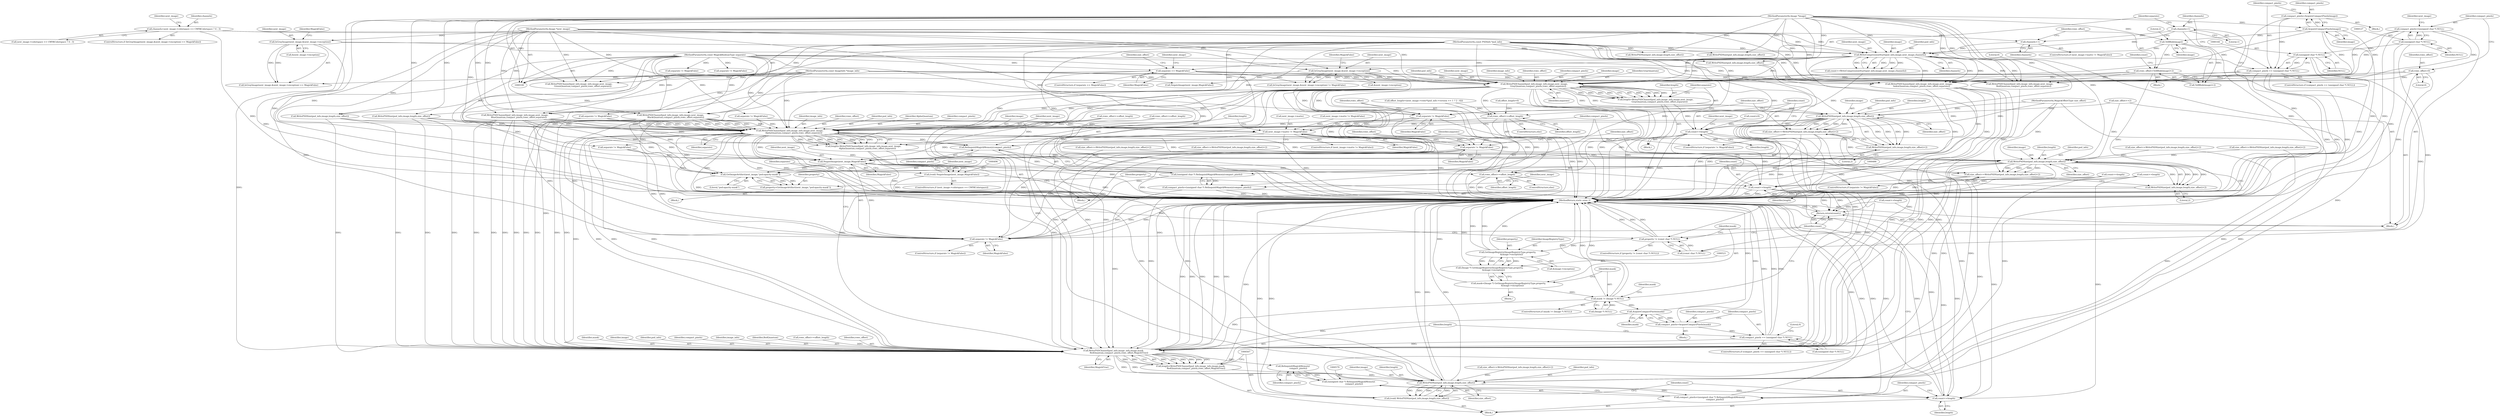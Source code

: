digraph "0_ImageMagick_37a1710e2dab6ed91128ea648d654a22fbe2a6af@pointer" {
"1000272" [label="(Call,WritePSDChannel(psd_info,image_info,image,next_image,\n            GrayQuantum,compact_pixels,rows_offset,separate))"];
"1000198" [label="(Call,WriteCompressionStart(psd_info,image,next_image,channels))"];
"1000101" [label="(MethodParameterIn,const PSDInfo *psd_info)"];
"1000193" [label="(Call,TellBlob(image))"];
"1000138" [label="(Call,AcquireCompactPixels(image))"];
"1000103" [label="(MethodParameterIn,Image *image)"];
"1000165" [label="(Call,IsGrayImage(next_image,&next_image->exception))"];
"1000104" [label="(MethodParameterIn,Image *next_image)"];
"1000188" [label="(Call,channels++)"];
"1000148" [label="(Call,channels=1)"];
"1000172" [label="(Call,channels=next_image->colorspace == CMYKColorspace ? 4 : 3)"];
"1000102" [label="(MethodParameterIn,const ImageInfo *image_info)"];
"1000262" [label="(Call,IsGrayImage(next_image,&next_image->exception))"];
"1000141" [label="(Call,compact_pixels == (unsigned char *) NULL)"];
"1000136" [label="(Call,compact_pixels=AcquireCompactPixels(image))"];
"1000143" [label="(Call,(unsigned char *) NULL)"];
"1000126" [label="(Call,(unsigned char *) NULL)"];
"1000124" [label="(Call,compact_pixels=(unsigned char *) NULL)"];
"1000190" [label="(Call,rows_offset=TellBlob(image)+2)"];
"1000121" [label="(Call,rows_offset=0)"];
"1000152" [label="(Call,separate == MagickFalse)"];
"1000106" [label="(MethodParameterIn,const MagickBooleanType separate)"];
"1000270" [label="(Call,length=WritePSDChannel(psd_info,image_info,image,next_image,\n            GrayQuantum,compact_pixels,rows_offset,separate))"];
"1000288" [label="(Call,WritePSDSize(psd_info,image,length,size_offset))"];
"1000285" [label="(Call,size_offset+=WritePSDSize(psd_info,image,length,size_offset)+2)"];
"1000470" [label="(Call,WritePSDSize(psd_info,image,length,size_offset))"];
"1000467" [label="(Call,size_offset+=WritePSDSize(psd_info,image,length,size_offset)+2)"];
"1000568" [label="(Call,WritePSDSize(psd_info,image,length,size_offset))"];
"1000566" [label="(Call,(void) WritePSDSize(psd_info,image,length,size_offset))"];
"1000573" [label="(Call,count+=length)"];
"1000582" [label="(Return,return(count);)"];
"1000469" [label="(Call,WritePSDSize(psd_info,image,length,size_offset)+2)"];
"1000480" [label="(Call,count+=length)"];
"1000557" [label="(Call,WritePSDChannel(psd_info,image_info,image,mask,\n                RedQuantum,compact_pixels,rows_offset,MagickTrue))"];
"1000555" [label="(Call,length=WritePSDChannel(psd_info,image_info,image,mask,\n                RedQuantum,compact_pixels,rows_offset,MagickTrue))"];
"1000580" [label="(Call,RelinquishMagickMemory(\n                compact_pixels))"];
"1000578" [label="(Call,(unsigned char *) RelinquishMagickMemory(\n                compact_pixels))"];
"1000576" [label="(Call,compact_pixels=(unsigned char *) RelinquishMagickMemory(\n                compact_pixels))"];
"1000287" [label="(Call,WritePSDSize(psd_info,image,length,size_offset)+2)"];
"1000298" [label="(Call,count+=length)"];
"1000454" [label="(Call,WritePSDChannel(psd_info,image_info,image,next_image,\n            AlphaQuantum,compact_pixels,rows_offset,separate))"];
"1000452" [label="(Call,length=WritePSDChannel(psd_info,image_info,image,next_image,\n            AlphaQuantum,compact_pixels,rows_offset,separate))"];
"1000464" [label="(Call,separate != MagickFalse)"];
"1000497" [label="(Call,NegateImage(next_image,MagickFalse))"];
"1000495" [label="(Call,(void) NegateImage(next_image,MagickFalse))"];
"1000501" [label="(Call,separate != MagickFalse)"];
"1000508" [label="(Call,GetImageArtifact(next_image,\"psd:opacity-mask\"))"];
"1000506" [label="(Call,property=GetImageArtifact(next_image,\"psd:opacity-mask\"))"];
"1000512" [label="(Call,property != (const char *) NULL)"];
"1000522" [label="(Call,GetImageRegistry(ImageRegistryType,property,\n            &image->exception))"];
"1000520" [label="(Call,(Image *) GetImageRegistry(ImageRegistryType,property,\n            &image->exception))"];
"1000518" [label="(Call,mask=(Image *) GetImageRegistry(ImageRegistryType,property,\n            &image->exception))"];
"1000530" [label="(Call,mask != (Image *) NULL)"];
"1000545" [label="(Call,AcquireCompactPixels(mask))"];
"1000543" [label="(Call,compact_pixels=AcquireCompactPixels(mask))"];
"1000548" [label="(Call,compact_pixels == (unsigned char *) NULL)"];
"1000477" [label="(Call,rows_offset+=offset_length)"];
"1000487" [label="(Call,RelinquishMagickMemory(compact_pixels))"];
"1000485" [label="(Call,(unsigned char *) RelinquishMagickMemory(compact_pixels))"];
"1000483" [label="(Call,compact_pixels=(unsigned char *) RelinquishMagickMemory(compact_pixels))"];
"1000282" [label="(Call,separate != MagickFalse)"];
"1000446" [label="(Call,next_image->matte != MagickFalse)"];
"1000295" [label="(Call,rows_offset+=offset_length)"];
"1000498" [label="(Identifier,next_image)"];
"1000269" [label="(Block,)"];
"1000229" [label="(Call,WritePSDChannel(psd_info,image_info,image,next_image,\n        IndexQuantum,compact_pixels,rows_offset,separate))"];
"1000568" [label="(Call,WritePSDSize(psd_info,image,length,size_offset))"];
"1000482" [label="(Identifier,length)"];
"1000200" [label="(Identifier,image)"];
"1000332" [label="(Call,WritePSDSize(psd_info,image,length,size_offset))"];
"1000452" [label="(Call,length=WritePSDChannel(psd_info,image_info,image,next_image,\n            AlphaQuantum,compact_pixels,rows_offset,separate))"];
"1000500" [label="(ControlStructure,if (separate != MagickFalse))"];
"1000152" [label="(Call,separate == MagickFalse)"];
"1000101" [label="(MethodParameterIn,const PSDInfo *psd_info)"];
"1000347" [label="(Call,WritePSDChannel(psd_info,image_info,image,next_image,\n            GreenQuantum,compact_pixels,rows_offset,separate))"];
"1000554" [label="(Literal,0)"];
"1000118" [label="(Call,offset_length=0)"];
"1000432" [label="(Call,WritePSDSize(psd_info,image,length,size_offset))"];
"1000284" [label="(Identifier,MagickFalse)"];
"1000481" [label="(Identifier,count)"];
"1000147" [label="(Literal,0)"];
"1000573" [label="(Call,count+=length)"];
"1000495" [label="(Call,(void) NegateImage(next_image,MagickFalse))"];
"1000262" [label="(Call,IsGrayImage(next_image,&next_image->exception))"];
"1000442" [label="(Call,count+=length)"];
"1000484" [label="(Identifier,compact_pixels)"];
"1000489" [label="(ControlStructure,if (next_image->colorspace == CMYKColorspace))"];
"1000547" [label="(ControlStructure,if (compact_pixels == (unsigned char *) NULL))"];
"1000544" [label="(Identifier,compact_pixels)"];
"1000404" [label="(Call,count+=length)"];
"1000283" [label="(Identifier,separate)"];
"1000524" [label="(Identifier,property)"];
"1000543" [label="(Call,compact_pixels=AcquireCompactPixels(mask))"];
"1000545" [label="(Call,AcquireCompactPixels(mask))"];
"1000487" [label="(Call,RelinquishMagickMemory(compact_pixels))"];
"1000507" [label="(Identifier,property)"];
"1000171" [label="(Identifier,MagickFalse)"];
"1000463" [label="(ControlStructure,if (separate != MagickFalse))"];
"1000499" [label="(Identifier,MagickFalse)"];
"1000278" [label="(Identifier,compact_pixels)"];
"1000522" [label="(Call,GetImageRegistry(ImageRegistryType,property,\n            &image->exception))"];
"1000199" [label="(Identifier,psd_info)"];
"1000580" [label="(Call,RelinquishMagickMemory(\n                compact_pixels))"];
"1000518" [label="(Call,mask=(Image *) GetImageRegistry(ImageRegistryType,property,\n            &image->exception))"];
"1000137" [label="(Identifier,compact_pixels)"];
"1000289" [label="(Identifier,psd_info)"];
"1000149" [label="(Identifier,channels)"];
"1000188" [label="(Call,channels++)"];
"1000455" [label="(Identifier,psd_info)"];
"1000123" [label="(Literal,0)"];
"1000472" [label="(Identifier,image)"];
"1000132" [label="(Identifier,next_image)"];
"1000478" [label="(Identifier,rows_offset)"];
"1000124" [label="(Call,compact_pixels=(unsigned char *) NULL)"];
"1000583" [label="(Identifier,count)"];
"1000561" [label="(Identifier,mask)"];
"1000530" [label="(Call,mask != (Image *) NULL)"];
"1000271" [label="(Identifier,length)"];
"1000550" [label="(Call,(unsigned char *) NULL)"];
"1000316" [label="(Call,WritePSDChannel(psd_info,image_info,image,next_image,\n            RedQuantum,compact_pixels,rows_offset,separate))"];
"1000311" [label="(Call,NegateImage(next_image,MagickFalse))"];
"1000292" [label="(Identifier,size_offset)"];
"1000275" [label="(Identifier,image)"];
"1000445" [label="(ControlStructure,if (next_image->matte != MagickFalse))"];
"1000394" [label="(Call,WritePSDSize(psd_info,image,length,size_offset))"];
"1000242" [label="(Call,size_offset+=WritePSDSize(psd_info,image,length,size_offset)+2)"];
"1000465" [label="(Identifier,separate)"];
"1000450" [label="(Identifier,MagickFalse)"];
"1000280" [label="(Identifier,separate)"];
"1000195" [label="(Literal,2)"];
"1000245" [label="(Call,WritePSDSize(psd_info,image,length,size_offset))"];
"1000329" [label="(Call,size_offset+=WritePSDSize(psd_info,image,length,size_offset)+2)"];
"1000474" [label="(Identifier,size_offset)"];
"1000529" [label="(ControlStructure,if (mask != (Image *) NULL))"];
"1000446" [label="(Call,next_image->matte != MagickFalse)"];
"1000501" [label="(Call,separate != MagickFalse)"];
"1000125" [label="(Identifier,compact_pixels)"];
"1000508" [label="(Call,GetImageArtifact(next_image,\"psd:opacity-mask\"))"];
"1000560" [label="(Identifier,image)"];
"1000173" [label="(Identifier,channels)"];
"1000128" [label="(Identifier,NULL)"];
"1000107" [label="(Block,)"];
"1000451" [label="(Block,)"];
"1000513" [label="(Identifier,property)"];
"1000519" [label="(Identifier,mask)"];
"1000479" [label="(Identifier,offset_length)"];
"1000509" [label="(Identifier,next_image)"];
"1000466" [label="(Identifier,MagickFalse)"];
"1000470" [label="(Call,WritePSDSize(psd_info,image,length,size_offset))"];
"1000203" [label="(Call,offset_length=(next_image->rows*(psd_info->version == 1 ? 2 : 4)))"];
"1000287" [label="(Call,WritePSDSize(psd_info,image,length,size_offset)+2)"];
"1000476" [label="(ControlStructure,else)"];
"1000555" [label="(Call,length=WritePSDChannel(psd_info,image_info,image,mask,\n                RedQuantum,compact_pixels,rows_offset,MagickTrue))"];
"1000429" [label="(Call,size_offset+=WritePSDSize(psd_info,image,length,size_offset)+2)"];
"1000264" [label="(Call,&next_image->exception)"];
"1000190" [label="(Call,rows_offset=TellBlob(image)+2)"];
"1000462" [label="(Identifier,separate)"];
"1000459" [label="(Identifier,AlphaQuantum)"];
"1000261" [label="(Call,IsGrayImage(next_image,&next_image->exception) != MagickFalse)"];
"1000138" [label="(Call,AcquireCompactPixels(image))"];
"1000469" [label="(Call,WritePSDSize(psd_info,image,length,size_offset)+2)"];
"1000473" [label="(Identifier,length)"];
"1000202" [label="(Identifier,channels)"];
"1000143" [label="(Call,(unsigned char *) NULL)"];
"1000102" [label="(MethodParameterIn,const ImageInfo *image_info)"];
"1000285" [label="(Call,size_offset+=WritePSDSize(psd_info,image,length,size_offset)+2)"];
"1000475" [label="(Literal,2)"];
"1000576" [label="(Call,compact_pixels=(unsigned char *) RelinquishMagickMemory(\n                compact_pixels))"];
"1000291" [label="(Identifier,length)"];
"1000277" [label="(Identifier,GrayQuantum)"];
"1000141" [label="(Call,compact_pixels == (unsigned char *) NULL)"];
"1000535" [label="(Block,)"];
"1000504" [label="(Block,)"];
"1000582" [label="(Return,return(count);)"];
"1000460" [label="(Identifier,compact_pixels)"];
"1000172" [label="(Call,channels=next_image->colorspace == CMYKColorspace ? 4 : 3)"];
"1000268" [label="(Identifier,MagickFalse)"];
"1000532" [label="(Call,(Image *) NULL)"];
"1000191" [label="(Identifier,rows_offset)"];
"1000106" [label="(MethodParameterIn,const MagickBooleanType separate)"];
"1000140" [label="(ControlStructure,if (compact_pixels == (unsigned char *) NULL))"];
"1000273" [label="(Identifier,psd_info)"];
"1000558" [label="(Identifier,psd_info)"];
"1000288" [label="(Call,WritePSDSize(psd_info,image,length,size_offset))"];
"1000139" [label="(Identifier,image)"];
"1000122" [label="(Identifier,rows_offset)"];
"1000183" [label="(Call,next_image->matte != MagickFalse)"];
"1000174" [label="(Call,next_image->colorspace == CMYKColorspace ? 4 : 3)"];
"1000575" [label="(Identifier,length)"];
"1000126" [label="(Call,(unsigned char *) NULL)"];
"1000563" [label="(Identifier,compact_pixels)"];
"1000148" [label="(Call,channels=1)"];
"1000270" [label="(Call,length=WritePSDChannel(psd_info,image_info,image,next_image,\n            GrayQuantum,compact_pixels,rows_offset,separate))"];
"1000192" [label="(Call,TellBlob(image)+2)"];
"1000363" [label="(Call,WritePSDSize(psd_info,image,length,size_offset))"];
"1000457" [label="(Identifier,image)"];
"1000480" [label="(Call,count+=length)"];
"1000565" [label="(Identifier,MagickTrue)"];
"1000458" [label="(Identifier,next_image)"];
"1000456" [label="(Identifier,image_info)"];
"1000542" [label="(Block,)"];
"1000520" [label="(Call,(Image *) GetImageRegistry(ImageRegistryType,property,\n            &image->exception))"];
"1000569" [label="(Identifier,psd_info)"];
"1000546" [label="(Identifier,mask)"];
"1000198" [label="(Call,WriteCompressionStart(psd_info,image,next_image,channels))"];
"1000426" [label="(Call,separate != MagickFalse)"];
"1000154" [label="(Identifier,MagickFalse)"];
"1000103" [label="(MethodParameterIn,Image *image)"];
"1000193" [label="(Call,TellBlob(image))"];
"1000512" [label="(Call,property != (const char *) NULL)"];
"1000581" [label="(Identifier,compact_pixels)"];
"1000566" [label="(Call,(void) WritePSDSize(psd_info,image,length,size_offset))"];
"1000326" [label="(Call,separate != MagickFalse)"];
"1000454" [label="(Call,WritePSDChannel(psd_info,image_info,image,next_image,\n            AlphaQuantum,compact_pixels,rows_offset,separate))"];
"1000453" [label="(Identifier,length)"];
"1000523" [label="(Identifier,ImageRegistryType)"];
"1000391" [label="(Call,size_offset+=WritePSDSize(psd_info,image,length,size_offset)+2)"];
"1000492" [label="(Identifier,next_image)"];
"1000167" [label="(Call,&next_image->exception)"];
"1000511" [label="(ControlStructure,if (property != (const char *) NULL))"];
"1000121" [label="(Call,rows_offset=0)"];
"1000153" [label="(Identifier,separate)"];
"1000217" [label="(Call,size_offset+=2)"];
"1000548" [label="(Call,compact_pixels == (unsigned char *) NULL)"];
"1000295" [label="(Call,rows_offset+=offset_length)"];
"1000185" [label="(Identifier,next_image)"];
"1000539" [label="(Identifier,mask)"];
"1000360" [label="(Call,size_offset+=WritePSDSize(psd_info,image,length,size_offset)+2)"];
"1000556" [label="(Identifier,length)"];
"1000549" [label="(Identifier,compact_pixels)"];
"1000155" [label="(Block,)"];
"1000497" [label="(Call,NegateImage(next_image,MagickFalse))"];
"1000201" [label="(Identifier,next_image)"];
"1000135" [label="(Block,)"];
"1000239" [label="(Call,separate != MagickFalse)"];
"1000189" [label="(Identifier,channels)"];
"1000297" [label="(Identifier,offset_length)"];
"1000182" [label="(ControlStructure,if (next_image->matte != MagickFalse))"];
"1000272" [label="(Call,WritePSDChannel(psd_info,image_info,image,next_image,\n            GrayQuantum,compact_pixels,rows_offset,separate))"];
"1000298" [label="(Call,count+=length)"];
"1000572" [label="(Identifier,size_offset)"];
"1000290" [label="(Identifier,image)"];
"1000165" [label="(Call,IsGrayImage(next_image,&next_image->exception))"];
"1000300" [label="(Identifier,length)"];
"1000197" [label="(Identifier,count)"];
"1000281" [label="(ControlStructure,if (separate != MagickFalse))"];
"1000531" [label="(Identifier,mask)"];
"1000276" [label="(Identifier,next_image)"];
"1000164" [label="(Call,IsGrayImage(next_image,&next_image->exception) == MagickFalse)"];
"1000357" [label="(Call,separate != MagickFalse)"];
"1000401" [label="(Call,rows_offset+=offset_length)"];
"1000299" [label="(Identifier,count)"];
"1000525" [label="(Call,&image->exception)"];
"1000559" [label="(Identifier,image_info)"];
"1000296" [label="(Identifier,rows_offset)"];
"1000145" [label="(Identifier,NULL)"];
"1000263" [label="(Identifier,next_image)"];
"1000388" [label="(Call,separate != MagickFalse)"];
"1000274" [label="(Identifier,image_info)"];
"1000194" [label="(Identifier,image)"];
"1000166" [label="(Identifier,next_image)"];
"1000218" [label="(Identifier,size_offset)"];
"1000293" [label="(Literal,2)"];
"1000570" [label="(Identifier,image)"];
"1000562" [label="(Identifier,RedQuantum)"];
"1000448" [label="(Identifier,next_image)"];
"1000571" [label="(Identifier,length)"];
"1000485" [label="(Call,(unsigned char *) RelinquishMagickMemory(compact_pixels))"];
"1000488" [label="(Identifier,compact_pixels)"];
"1000464" [label="(Call,separate != MagickFalse)"];
"1000286" [label="(Identifier,size_offset)"];
"1000471" [label="(Identifier,psd_info)"];
"1000252" [label="(Call,rows_offset+=offset_length)"];
"1000514" [label="(Call,(const char *) NULL)"];
"1000502" [label="(Identifier,separate)"];
"1000517" [label="(Block,)"];
"1000279" [label="(Identifier,rows_offset)"];
"1000564" [label="(Identifier,rows_offset)"];
"1000461" [label="(Identifier,rows_offset)"];
"1000294" [label="(ControlStructure,else)"];
"1000468" [label="(Identifier,size_offset)"];
"1000447" [label="(Call,next_image->matte)"];
"1000151" [label="(ControlStructure,if (separate == MagickFalse))"];
"1000557" [label="(Call,WritePSDChannel(psd_info,image_info,image,mask,\n                RedQuantum,compact_pixels,rows_offset,MagickTrue))"];
"1000150" [label="(Literal,1)"];
"1000136" [label="(Call,compact_pixels=AcquireCompactPixels(image))"];
"1000584" [label="(MethodReturn,static ssize_t)"];
"1000503" [label="(Identifier,MagickFalse)"];
"1000506" [label="(Call,property=GetImageArtifact(next_image,\"psd:opacity-mask\"))"];
"1000477" [label="(Call,rows_offset+=offset_length)"];
"1000115" [label="(Call,count=0)"];
"1000510" [label="(Literal,\"psd:opacity-mask\")"];
"1000467" [label="(Call,size_offset+=WritePSDSize(psd_info,image,length,size_offset)+2)"];
"1000416" [label="(Call,WritePSDChannel(psd_info,image_info,image,next_image,\n                BlackQuantum,compact_pixels,rows_offset,separate))"];
"1000142" [label="(Identifier,compact_pixels)"];
"1000574" [label="(Identifier,count)"];
"1000483" [label="(Call,compact_pixels=(unsigned char *) RelinquishMagickMemory(compact_pixels))"];
"1000282" [label="(Call,separate != MagickFalse)"];
"1000105" [label="(MethodParameterIn,MagickOffsetType size_offset)"];
"1000104" [label="(MethodParameterIn,Image *next_image)"];
"1000439" [label="(Call,rows_offset+=offset_length)"];
"1000578" [label="(Call,(unsigned char *) RelinquishMagickMemory(\n                compact_pixels))"];
"1000196" [label="(Call,count+=WriteCompressionStart(psd_info,image,next_image,channels))"];
"1000378" [label="(Call,WritePSDChannel(psd_info,image_info,image,next_image,\n            BlueQuantum,compact_pixels,rows_offset,separate))"];
"1000159" [label="(Identifier,next_image)"];
"1000255" [label="(Call,count+=length)"];
"1000577" [label="(Identifier,compact_pixels)"];
"1000163" [label="(ControlStructure,if (IsGrayImage(next_image,&next_image->exception) == MagickFalse))"];
"1000272" -> "1000270"  [label="AST: "];
"1000272" -> "1000280"  [label="CFG: "];
"1000273" -> "1000272"  [label="AST: "];
"1000274" -> "1000272"  [label="AST: "];
"1000275" -> "1000272"  [label="AST: "];
"1000276" -> "1000272"  [label="AST: "];
"1000277" -> "1000272"  [label="AST: "];
"1000278" -> "1000272"  [label="AST: "];
"1000279" -> "1000272"  [label="AST: "];
"1000280" -> "1000272"  [label="AST: "];
"1000270" -> "1000272"  [label="CFG: "];
"1000272" -> "1000584"  [label="DDG: "];
"1000272" -> "1000584"  [label="DDG: "];
"1000272" -> "1000584"  [label="DDG: "];
"1000272" -> "1000584"  [label="DDG: "];
"1000272" -> "1000584"  [label="DDG: "];
"1000272" -> "1000584"  [label="DDG: "];
"1000272" -> "1000270"  [label="DDG: "];
"1000272" -> "1000270"  [label="DDG: "];
"1000272" -> "1000270"  [label="DDG: "];
"1000272" -> "1000270"  [label="DDG: "];
"1000272" -> "1000270"  [label="DDG: "];
"1000272" -> "1000270"  [label="DDG: "];
"1000272" -> "1000270"  [label="DDG: "];
"1000272" -> "1000270"  [label="DDG: "];
"1000198" -> "1000272"  [label="DDG: "];
"1000198" -> "1000272"  [label="DDG: "];
"1000101" -> "1000272"  [label="DDG: "];
"1000102" -> "1000272"  [label="DDG: "];
"1000138" -> "1000272"  [label="DDG: "];
"1000103" -> "1000272"  [label="DDG: "];
"1000262" -> "1000272"  [label="DDG: "];
"1000104" -> "1000272"  [label="DDG: "];
"1000141" -> "1000272"  [label="DDG: "];
"1000124" -> "1000272"  [label="DDG: "];
"1000190" -> "1000272"  [label="DDG: "];
"1000121" -> "1000272"  [label="DDG: "];
"1000152" -> "1000272"  [label="DDG: "];
"1000106" -> "1000272"  [label="DDG: "];
"1000272" -> "1000282"  [label="DDG: "];
"1000272" -> "1000288"  [label="DDG: "];
"1000272" -> "1000288"  [label="DDG: "];
"1000272" -> "1000295"  [label="DDG: "];
"1000272" -> "1000454"  [label="DDG: "];
"1000272" -> "1000454"  [label="DDG: "];
"1000272" -> "1000454"  [label="DDG: "];
"1000272" -> "1000454"  [label="DDG: "];
"1000272" -> "1000454"  [label="DDG: "];
"1000272" -> "1000454"  [label="DDG: "];
"1000272" -> "1000487"  [label="DDG: "];
"1000272" -> "1000497"  [label="DDG: "];
"1000272" -> "1000508"  [label="DDG: "];
"1000272" -> "1000557"  [label="DDG: "];
"1000272" -> "1000557"  [label="DDG: "];
"1000272" -> "1000557"  [label="DDG: "];
"1000272" -> "1000557"  [label="DDG: "];
"1000198" -> "1000196"  [label="AST: "];
"1000198" -> "1000202"  [label="CFG: "];
"1000199" -> "1000198"  [label="AST: "];
"1000200" -> "1000198"  [label="AST: "];
"1000201" -> "1000198"  [label="AST: "];
"1000202" -> "1000198"  [label="AST: "];
"1000196" -> "1000198"  [label="CFG: "];
"1000198" -> "1000584"  [label="DDG: "];
"1000198" -> "1000196"  [label="DDG: "];
"1000198" -> "1000196"  [label="DDG: "];
"1000198" -> "1000196"  [label="DDG: "];
"1000198" -> "1000196"  [label="DDG: "];
"1000101" -> "1000198"  [label="DDG: "];
"1000193" -> "1000198"  [label="DDG: "];
"1000103" -> "1000198"  [label="DDG: "];
"1000165" -> "1000198"  [label="DDG: "];
"1000104" -> "1000198"  [label="DDG: "];
"1000188" -> "1000198"  [label="DDG: "];
"1000148" -> "1000198"  [label="DDG: "];
"1000172" -> "1000198"  [label="DDG: "];
"1000198" -> "1000229"  [label="DDG: "];
"1000198" -> "1000229"  [label="DDG: "];
"1000198" -> "1000229"  [label="DDG: "];
"1000198" -> "1000262"  [label="DDG: "];
"1000198" -> "1000316"  [label="DDG: "];
"1000198" -> "1000316"  [label="DDG: "];
"1000101" -> "1000100"  [label="AST: "];
"1000101" -> "1000584"  [label="DDG: "];
"1000101" -> "1000229"  [label="DDG: "];
"1000101" -> "1000245"  [label="DDG: "];
"1000101" -> "1000288"  [label="DDG: "];
"1000101" -> "1000316"  [label="DDG: "];
"1000101" -> "1000332"  [label="DDG: "];
"1000101" -> "1000347"  [label="DDG: "];
"1000101" -> "1000363"  [label="DDG: "];
"1000101" -> "1000378"  [label="DDG: "];
"1000101" -> "1000394"  [label="DDG: "];
"1000101" -> "1000416"  [label="DDG: "];
"1000101" -> "1000432"  [label="DDG: "];
"1000101" -> "1000454"  [label="DDG: "];
"1000101" -> "1000470"  [label="DDG: "];
"1000101" -> "1000557"  [label="DDG: "];
"1000101" -> "1000568"  [label="DDG: "];
"1000193" -> "1000192"  [label="AST: "];
"1000193" -> "1000194"  [label="CFG: "];
"1000194" -> "1000193"  [label="AST: "];
"1000195" -> "1000193"  [label="CFG: "];
"1000193" -> "1000190"  [label="DDG: "];
"1000193" -> "1000192"  [label="DDG: "];
"1000138" -> "1000193"  [label="DDG: "];
"1000103" -> "1000193"  [label="DDG: "];
"1000138" -> "1000136"  [label="AST: "];
"1000138" -> "1000139"  [label="CFG: "];
"1000139" -> "1000138"  [label="AST: "];
"1000136" -> "1000138"  [label="CFG: "];
"1000138" -> "1000584"  [label="DDG: "];
"1000138" -> "1000136"  [label="DDG: "];
"1000103" -> "1000138"  [label="DDG: "];
"1000138" -> "1000229"  [label="DDG: "];
"1000138" -> "1000316"  [label="DDG: "];
"1000103" -> "1000100"  [label="AST: "];
"1000103" -> "1000584"  [label="DDG: "];
"1000103" -> "1000229"  [label="DDG: "];
"1000103" -> "1000245"  [label="DDG: "];
"1000103" -> "1000288"  [label="DDG: "];
"1000103" -> "1000316"  [label="DDG: "];
"1000103" -> "1000332"  [label="DDG: "];
"1000103" -> "1000347"  [label="DDG: "];
"1000103" -> "1000363"  [label="DDG: "];
"1000103" -> "1000378"  [label="DDG: "];
"1000103" -> "1000394"  [label="DDG: "];
"1000103" -> "1000416"  [label="DDG: "];
"1000103" -> "1000432"  [label="DDG: "];
"1000103" -> "1000454"  [label="DDG: "];
"1000103" -> "1000470"  [label="DDG: "];
"1000103" -> "1000557"  [label="DDG: "];
"1000103" -> "1000568"  [label="DDG: "];
"1000165" -> "1000164"  [label="AST: "];
"1000165" -> "1000167"  [label="CFG: "];
"1000166" -> "1000165"  [label="AST: "];
"1000167" -> "1000165"  [label="AST: "];
"1000171" -> "1000165"  [label="CFG: "];
"1000165" -> "1000584"  [label="DDG: "];
"1000165" -> "1000164"  [label="DDG: "];
"1000165" -> "1000164"  [label="DDG: "];
"1000104" -> "1000165"  [label="DDG: "];
"1000165" -> "1000262"  [label="DDG: "];
"1000104" -> "1000100"  [label="AST: "];
"1000104" -> "1000584"  [label="DDG: "];
"1000104" -> "1000229"  [label="DDG: "];
"1000104" -> "1000262"  [label="DDG: "];
"1000104" -> "1000311"  [label="DDG: "];
"1000104" -> "1000316"  [label="DDG: "];
"1000104" -> "1000347"  [label="DDG: "];
"1000104" -> "1000378"  [label="DDG: "];
"1000104" -> "1000416"  [label="DDG: "];
"1000104" -> "1000454"  [label="DDG: "];
"1000104" -> "1000497"  [label="DDG: "];
"1000104" -> "1000508"  [label="DDG: "];
"1000188" -> "1000182"  [label="AST: "];
"1000188" -> "1000189"  [label="CFG: "];
"1000189" -> "1000188"  [label="AST: "];
"1000191" -> "1000188"  [label="CFG: "];
"1000148" -> "1000188"  [label="DDG: "];
"1000172" -> "1000188"  [label="DDG: "];
"1000148" -> "1000107"  [label="AST: "];
"1000148" -> "1000150"  [label="CFG: "];
"1000149" -> "1000148"  [label="AST: "];
"1000150" -> "1000148"  [label="AST: "];
"1000153" -> "1000148"  [label="CFG: "];
"1000148" -> "1000584"  [label="DDG: "];
"1000172" -> "1000163"  [label="AST: "];
"1000172" -> "1000174"  [label="CFG: "];
"1000173" -> "1000172"  [label="AST: "];
"1000174" -> "1000172"  [label="AST: "];
"1000185" -> "1000172"  [label="CFG: "];
"1000172" -> "1000584"  [label="DDG: "];
"1000102" -> "1000100"  [label="AST: "];
"1000102" -> "1000584"  [label="DDG: "];
"1000102" -> "1000229"  [label="DDG: "];
"1000102" -> "1000316"  [label="DDG: "];
"1000102" -> "1000347"  [label="DDG: "];
"1000102" -> "1000378"  [label="DDG: "];
"1000102" -> "1000416"  [label="DDG: "];
"1000102" -> "1000454"  [label="DDG: "];
"1000102" -> "1000557"  [label="DDG: "];
"1000262" -> "1000261"  [label="AST: "];
"1000262" -> "1000264"  [label="CFG: "];
"1000263" -> "1000262"  [label="AST: "];
"1000264" -> "1000262"  [label="AST: "];
"1000268" -> "1000262"  [label="CFG: "];
"1000262" -> "1000584"  [label="DDG: "];
"1000262" -> "1000261"  [label="DDG: "];
"1000262" -> "1000261"  [label="DDG: "];
"1000262" -> "1000311"  [label="DDG: "];
"1000262" -> "1000316"  [label="DDG: "];
"1000141" -> "1000140"  [label="AST: "];
"1000141" -> "1000143"  [label="CFG: "];
"1000142" -> "1000141"  [label="AST: "];
"1000143" -> "1000141"  [label="AST: "];
"1000147" -> "1000141"  [label="CFG: "];
"1000149" -> "1000141"  [label="CFG: "];
"1000141" -> "1000584"  [label="DDG: "];
"1000141" -> "1000584"  [label="DDG: "];
"1000141" -> "1000584"  [label="DDG: "];
"1000136" -> "1000141"  [label="DDG: "];
"1000143" -> "1000141"  [label="DDG: "];
"1000141" -> "1000229"  [label="DDG: "];
"1000141" -> "1000316"  [label="DDG: "];
"1000136" -> "1000135"  [label="AST: "];
"1000137" -> "1000136"  [label="AST: "];
"1000142" -> "1000136"  [label="CFG: "];
"1000136" -> "1000584"  [label="DDG: "];
"1000143" -> "1000145"  [label="CFG: "];
"1000144" -> "1000143"  [label="AST: "];
"1000145" -> "1000143"  [label="AST: "];
"1000143" -> "1000584"  [label="DDG: "];
"1000126" -> "1000143"  [label="DDG: "];
"1000143" -> "1000514"  [label="DDG: "];
"1000126" -> "1000124"  [label="AST: "];
"1000126" -> "1000128"  [label="CFG: "];
"1000127" -> "1000126"  [label="AST: "];
"1000128" -> "1000126"  [label="AST: "];
"1000124" -> "1000126"  [label="CFG: "];
"1000126" -> "1000584"  [label="DDG: "];
"1000126" -> "1000124"  [label="DDG: "];
"1000126" -> "1000514"  [label="DDG: "];
"1000124" -> "1000107"  [label="AST: "];
"1000125" -> "1000124"  [label="AST: "];
"1000132" -> "1000124"  [label="CFG: "];
"1000124" -> "1000584"  [label="DDG: "];
"1000124" -> "1000229"  [label="DDG: "];
"1000124" -> "1000316"  [label="DDG: "];
"1000190" -> "1000155"  [label="AST: "];
"1000190" -> "1000192"  [label="CFG: "];
"1000191" -> "1000190"  [label="AST: "];
"1000192" -> "1000190"  [label="AST: "];
"1000197" -> "1000190"  [label="CFG: "];
"1000190" -> "1000584"  [label="DDG: "];
"1000190" -> "1000229"  [label="DDG: "];
"1000190" -> "1000316"  [label="DDG: "];
"1000121" -> "1000107"  [label="AST: "];
"1000121" -> "1000123"  [label="CFG: "];
"1000122" -> "1000121"  [label="AST: "];
"1000123" -> "1000121"  [label="AST: "];
"1000125" -> "1000121"  [label="CFG: "];
"1000121" -> "1000584"  [label="DDG: "];
"1000121" -> "1000229"  [label="DDG: "];
"1000121" -> "1000316"  [label="DDG: "];
"1000152" -> "1000151"  [label="AST: "];
"1000152" -> "1000154"  [label="CFG: "];
"1000153" -> "1000152"  [label="AST: "];
"1000154" -> "1000152"  [label="AST: "];
"1000159" -> "1000152"  [label="CFG: "];
"1000218" -> "1000152"  [label="CFG: "];
"1000152" -> "1000584"  [label="DDG: "];
"1000106" -> "1000152"  [label="DDG: "];
"1000152" -> "1000164"  [label="DDG: "];
"1000152" -> "1000229"  [label="DDG: "];
"1000152" -> "1000239"  [label="DDG: "];
"1000152" -> "1000261"  [label="DDG: "];
"1000152" -> "1000316"  [label="DDG: "];
"1000106" -> "1000100"  [label="AST: "];
"1000106" -> "1000584"  [label="DDG: "];
"1000106" -> "1000229"  [label="DDG: "];
"1000106" -> "1000239"  [label="DDG: "];
"1000106" -> "1000282"  [label="DDG: "];
"1000106" -> "1000316"  [label="DDG: "];
"1000106" -> "1000326"  [label="DDG: "];
"1000106" -> "1000347"  [label="DDG: "];
"1000106" -> "1000357"  [label="DDG: "];
"1000106" -> "1000378"  [label="DDG: "];
"1000106" -> "1000388"  [label="DDG: "];
"1000106" -> "1000416"  [label="DDG: "];
"1000106" -> "1000426"  [label="DDG: "];
"1000106" -> "1000454"  [label="DDG: "];
"1000106" -> "1000464"  [label="DDG: "];
"1000106" -> "1000501"  [label="DDG: "];
"1000270" -> "1000269"  [label="AST: "];
"1000271" -> "1000270"  [label="AST: "];
"1000283" -> "1000270"  [label="CFG: "];
"1000270" -> "1000584"  [label="DDG: "];
"1000270" -> "1000288"  [label="DDG: "];
"1000270" -> "1000298"  [label="DDG: "];
"1000288" -> "1000287"  [label="AST: "];
"1000288" -> "1000292"  [label="CFG: "];
"1000289" -> "1000288"  [label="AST: "];
"1000290" -> "1000288"  [label="AST: "];
"1000291" -> "1000288"  [label="AST: "];
"1000292" -> "1000288"  [label="AST: "];
"1000293" -> "1000288"  [label="CFG: "];
"1000288" -> "1000584"  [label="DDG: "];
"1000288" -> "1000584"  [label="DDG: "];
"1000288" -> "1000285"  [label="DDG: "];
"1000288" -> "1000285"  [label="DDG: "];
"1000288" -> "1000285"  [label="DDG: "];
"1000288" -> "1000285"  [label="DDG: "];
"1000288" -> "1000287"  [label="DDG: "];
"1000288" -> "1000287"  [label="DDG: "];
"1000288" -> "1000287"  [label="DDG: "];
"1000288" -> "1000287"  [label="DDG: "];
"1000217" -> "1000288"  [label="DDG: "];
"1000105" -> "1000288"  [label="DDG: "];
"1000288" -> "1000298"  [label="DDG: "];
"1000288" -> "1000454"  [label="DDG: "];
"1000288" -> "1000454"  [label="DDG: "];
"1000288" -> "1000557"  [label="DDG: "];
"1000288" -> "1000557"  [label="DDG: "];
"1000285" -> "1000281"  [label="AST: "];
"1000285" -> "1000287"  [label="CFG: "];
"1000286" -> "1000285"  [label="AST: "];
"1000287" -> "1000285"  [label="AST: "];
"1000299" -> "1000285"  [label="CFG: "];
"1000285" -> "1000584"  [label="DDG: "];
"1000285" -> "1000584"  [label="DDG: "];
"1000105" -> "1000285"  [label="DDG: "];
"1000285" -> "1000470"  [label="DDG: "];
"1000285" -> "1000568"  [label="DDG: "];
"1000470" -> "1000469"  [label="AST: "];
"1000470" -> "1000474"  [label="CFG: "];
"1000471" -> "1000470"  [label="AST: "];
"1000472" -> "1000470"  [label="AST: "];
"1000473" -> "1000470"  [label="AST: "];
"1000474" -> "1000470"  [label="AST: "];
"1000475" -> "1000470"  [label="CFG: "];
"1000470" -> "1000584"  [label="DDG: "];
"1000470" -> "1000584"  [label="DDG: "];
"1000470" -> "1000467"  [label="DDG: "];
"1000470" -> "1000467"  [label="DDG: "];
"1000470" -> "1000467"  [label="DDG: "];
"1000470" -> "1000467"  [label="DDG: "];
"1000470" -> "1000469"  [label="DDG: "];
"1000470" -> "1000469"  [label="DDG: "];
"1000470" -> "1000469"  [label="DDG: "];
"1000470" -> "1000469"  [label="DDG: "];
"1000454" -> "1000470"  [label="DDG: "];
"1000454" -> "1000470"  [label="DDG: "];
"1000452" -> "1000470"  [label="DDG: "];
"1000360" -> "1000470"  [label="DDG: "];
"1000391" -> "1000470"  [label="DDG: "];
"1000217" -> "1000470"  [label="DDG: "];
"1000329" -> "1000470"  [label="DDG: "];
"1000429" -> "1000470"  [label="DDG: "];
"1000105" -> "1000470"  [label="DDG: "];
"1000470" -> "1000480"  [label="DDG: "];
"1000470" -> "1000557"  [label="DDG: "];
"1000470" -> "1000557"  [label="DDG: "];
"1000467" -> "1000463"  [label="AST: "];
"1000467" -> "1000469"  [label="CFG: "];
"1000468" -> "1000467"  [label="AST: "];
"1000469" -> "1000467"  [label="AST: "];
"1000481" -> "1000467"  [label="CFG: "];
"1000467" -> "1000584"  [label="DDG: "];
"1000467" -> "1000584"  [label="DDG: "];
"1000105" -> "1000467"  [label="DDG: "];
"1000467" -> "1000568"  [label="DDG: "];
"1000568" -> "1000566"  [label="AST: "];
"1000568" -> "1000572"  [label="CFG: "];
"1000569" -> "1000568"  [label="AST: "];
"1000570" -> "1000568"  [label="AST: "];
"1000571" -> "1000568"  [label="AST: "];
"1000572" -> "1000568"  [label="AST: "];
"1000566" -> "1000568"  [label="CFG: "];
"1000568" -> "1000584"  [label="DDG: "];
"1000568" -> "1000584"  [label="DDG: "];
"1000568" -> "1000584"  [label="DDG: "];
"1000568" -> "1000566"  [label="DDG: "];
"1000568" -> "1000566"  [label="DDG: "];
"1000568" -> "1000566"  [label="DDG: "];
"1000568" -> "1000566"  [label="DDG: "];
"1000557" -> "1000568"  [label="DDG: "];
"1000557" -> "1000568"  [label="DDG: "];
"1000555" -> "1000568"  [label="DDG: "];
"1000360" -> "1000568"  [label="DDG: "];
"1000217" -> "1000568"  [label="DDG: "];
"1000329" -> "1000568"  [label="DDG: "];
"1000429" -> "1000568"  [label="DDG: "];
"1000242" -> "1000568"  [label="DDG: "];
"1000391" -> "1000568"  [label="DDG: "];
"1000105" -> "1000568"  [label="DDG: "];
"1000568" -> "1000573"  [label="DDG: "];
"1000566" -> "1000535"  [label="AST: "];
"1000567" -> "1000566"  [label="AST: "];
"1000574" -> "1000566"  [label="CFG: "];
"1000566" -> "1000584"  [label="DDG: "];
"1000566" -> "1000584"  [label="DDG: "];
"1000573" -> "1000535"  [label="AST: "];
"1000573" -> "1000575"  [label="CFG: "];
"1000574" -> "1000573"  [label="AST: "];
"1000575" -> "1000573"  [label="AST: "];
"1000577" -> "1000573"  [label="CFG: "];
"1000573" -> "1000584"  [label="DDG: "];
"1000573" -> "1000584"  [label="DDG: "];
"1000404" -> "1000573"  [label="DDG: "];
"1000442" -> "1000573"  [label="DDG: "];
"1000298" -> "1000573"  [label="DDG: "];
"1000480" -> "1000573"  [label="DDG: "];
"1000255" -> "1000573"  [label="DDG: "];
"1000573" -> "1000582"  [label="DDG: "];
"1000582" -> "1000107"  [label="AST: "];
"1000582" -> "1000583"  [label="CFG: "];
"1000583" -> "1000582"  [label="AST: "];
"1000584" -> "1000582"  [label="CFG: "];
"1000582" -> "1000584"  [label="DDG: "];
"1000583" -> "1000582"  [label="DDG: "];
"1000404" -> "1000582"  [label="DDG: "];
"1000442" -> "1000582"  [label="DDG: "];
"1000298" -> "1000582"  [label="DDG: "];
"1000480" -> "1000582"  [label="DDG: "];
"1000255" -> "1000582"  [label="DDG: "];
"1000469" -> "1000475"  [label="CFG: "];
"1000475" -> "1000469"  [label="AST: "];
"1000469" -> "1000584"  [label="DDG: "];
"1000480" -> "1000451"  [label="AST: "];
"1000480" -> "1000482"  [label="CFG: "];
"1000481" -> "1000480"  [label="AST: "];
"1000482" -> "1000480"  [label="AST: "];
"1000484" -> "1000480"  [label="CFG: "];
"1000480" -> "1000584"  [label="DDG: "];
"1000480" -> "1000584"  [label="DDG: "];
"1000452" -> "1000480"  [label="DDG: "];
"1000404" -> "1000480"  [label="DDG: "];
"1000442" -> "1000480"  [label="DDG: "];
"1000298" -> "1000480"  [label="DDG: "];
"1000557" -> "1000555"  [label="AST: "];
"1000557" -> "1000565"  [label="CFG: "];
"1000558" -> "1000557"  [label="AST: "];
"1000559" -> "1000557"  [label="AST: "];
"1000560" -> "1000557"  [label="AST: "];
"1000561" -> "1000557"  [label="AST: "];
"1000562" -> "1000557"  [label="AST: "];
"1000563" -> "1000557"  [label="AST: "];
"1000564" -> "1000557"  [label="AST: "];
"1000565" -> "1000557"  [label="AST: "];
"1000555" -> "1000557"  [label="CFG: "];
"1000557" -> "1000584"  [label="DDG: "];
"1000557" -> "1000584"  [label="DDG: "];
"1000557" -> "1000584"  [label="DDG: "];
"1000557" -> "1000584"  [label="DDG: "];
"1000557" -> "1000584"  [label="DDG: "];
"1000557" -> "1000555"  [label="DDG: "];
"1000557" -> "1000555"  [label="DDG: "];
"1000557" -> "1000555"  [label="DDG: "];
"1000557" -> "1000555"  [label="DDG: "];
"1000557" -> "1000555"  [label="DDG: "];
"1000557" -> "1000555"  [label="DDG: "];
"1000557" -> "1000555"  [label="DDG: "];
"1000557" -> "1000555"  [label="DDG: "];
"1000454" -> "1000557"  [label="DDG: "];
"1000454" -> "1000557"  [label="DDG: "];
"1000454" -> "1000557"  [label="DDG: "];
"1000454" -> "1000557"  [label="DDG: "];
"1000378" -> "1000557"  [label="DDG: "];
"1000378" -> "1000557"  [label="DDG: "];
"1000378" -> "1000557"  [label="DDG: "];
"1000378" -> "1000557"  [label="DDG: "];
"1000432" -> "1000557"  [label="DDG: "];
"1000432" -> "1000557"  [label="DDG: "];
"1000229" -> "1000557"  [label="DDG: "];
"1000229" -> "1000557"  [label="DDG: "];
"1000229" -> "1000557"  [label="DDG: "];
"1000229" -> "1000557"  [label="DDG: "];
"1000245" -> "1000557"  [label="DDG: "];
"1000245" -> "1000557"  [label="DDG: "];
"1000394" -> "1000557"  [label="DDG: "];
"1000394" -> "1000557"  [label="DDG: "];
"1000416" -> "1000557"  [label="DDG: "];
"1000416" -> "1000557"  [label="DDG: "];
"1000416" -> "1000557"  [label="DDG: "];
"1000416" -> "1000557"  [label="DDG: "];
"1000545" -> "1000557"  [label="DDG: "];
"1000530" -> "1000557"  [label="DDG: "];
"1000316" -> "1000557"  [label="DDG: "];
"1000548" -> "1000557"  [label="DDG: "];
"1000483" -> "1000557"  [label="DDG: "];
"1000252" -> "1000557"  [label="DDG: "];
"1000295" -> "1000557"  [label="DDG: "];
"1000439" -> "1000557"  [label="DDG: "];
"1000401" -> "1000557"  [label="DDG: "];
"1000477" -> "1000557"  [label="DDG: "];
"1000557" -> "1000580"  [label="DDG: "];
"1000555" -> "1000535"  [label="AST: "];
"1000556" -> "1000555"  [label="AST: "];
"1000567" -> "1000555"  [label="CFG: "];
"1000555" -> "1000584"  [label="DDG: "];
"1000580" -> "1000578"  [label="AST: "];
"1000580" -> "1000581"  [label="CFG: "];
"1000581" -> "1000580"  [label="AST: "];
"1000578" -> "1000580"  [label="CFG: "];
"1000580" -> "1000578"  [label="DDG: "];
"1000578" -> "1000576"  [label="AST: "];
"1000579" -> "1000578"  [label="AST: "];
"1000576" -> "1000578"  [label="CFG: "];
"1000578" -> "1000584"  [label="DDG: "];
"1000578" -> "1000576"  [label="DDG: "];
"1000576" -> "1000535"  [label="AST: "];
"1000577" -> "1000576"  [label="AST: "];
"1000583" -> "1000576"  [label="CFG: "];
"1000576" -> "1000584"  [label="DDG: "];
"1000576" -> "1000584"  [label="DDG: "];
"1000287" -> "1000293"  [label="CFG: "];
"1000293" -> "1000287"  [label="AST: "];
"1000287" -> "1000584"  [label="DDG: "];
"1000298" -> "1000269"  [label="AST: "];
"1000298" -> "1000300"  [label="CFG: "];
"1000299" -> "1000298"  [label="AST: "];
"1000300" -> "1000298"  [label="AST: "];
"1000448" -> "1000298"  [label="CFG: "];
"1000298" -> "1000584"  [label="DDG: "];
"1000298" -> "1000584"  [label="DDG: "];
"1000196" -> "1000298"  [label="DDG: "];
"1000115" -> "1000298"  [label="DDG: "];
"1000454" -> "1000452"  [label="AST: "];
"1000454" -> "1000462"  [label="CFG: "];
"1000455" -> "1000454"  [label="AST: "];
"1000456" -> "1000454"  [label="AST: "];
"1000457" -> "1000454"  [label="AST: "];
"1000458" -> "1000454"  [label="AST: "];
"1000459" -> "1000454"  [label="AST: "];
"1000460" -> "1000454"  [label="AST: "];
"1000461" -> "1000454"  [label="AST: "];
"1000462" -> "1000454"  [label="AST: "];
"1000452" -> "1000454"  [label="CFG: "];
"1000454" -> "1000584"  [label="DDG: "];
"1000454" -> "1000584"  [label="DDG: "];
"1000454" -> "1000584"  [label="DDG: "];
"1000454" -> "1000584"  [label="DDG: "];
"1000454" -> "1000584"  [label="DDG: "];
"1000454" -> "1000584"  [label="DDG: "];
"1000454" -> "1000452"  [label="DDG: "];
"1000454" -> "1000452"  [label="DDG: "];
"1000454" -> "1000452"  [label="DDG: "];
"1000454" -> "1000452"  [label="DDG: "];
"1000454" -> "1000452"  [label="DDG: "];
"1000454" -> "1000452"  [label="DDG: "];
"1000454" -> "1000452"  [label="DDG: "];
"1000454" -> "1000452"  [label="DDG: "];
"1000378" -> "1000454"  [label="DDG: "];
"1000378" -> "1000454"  [label="DDG: "];
"1000378" -> "1000454"  [label="DDG: "];
"1000378" -> "1000454"  [label="DDG: "];
"1000378" -> "1000454"  [label="DDG: "];
"1000378" -> "1000454"  [label="DDG: "];
"1000432" -> "1000454"  [label="DDG: "];
"1000432" -> "1000454"  [label="DDG: "];
"1000394" -> "1000454"  [label="DDG: "];
"1000394" -> "1000454"  [label="DDG: "];
"1000416" -> "1000454"  [label="DDG: "];
"1000416" -> "1000454"  [label="DDG: "];
"1000416" -> "1000454"  [label="DDG: "];
"1000416" -> "1000454"  [label="DDG: "];
"1000416" -> "1000454"  [label="DDG: "];
"1000416" -> "1000454"  [label="DDG: "];
"1000295" -> "1000454"  [label="DDG: "];
"1000439" -> "1000454"  [label="DDG: "];
"1000401" -> "1000454"  [label="DDG: "];
"1000282" -> "1000454"  [label="DDG: "];
"1000388" -> "1000454"  [label="DDG: "];
"1000426" -> "1000454"  [label="DDG: "];
"1000454" -> "1000464"  [label="DDG: "];
"1000454" -> "1000477"  [label="DDG: "];
"1000454" -> "1000487"  [label="DDG: "];
"1000454" -> "1000497"  [label="DDG: "];
"1000454" -> "1000508"  [label="DDG: "];
"1000452" -> "1000451"  [label="AST: "];
"1000453" -> "1000452"  [label="AST: "];
"1000465" -> "1000452"  [label="CFG: "];
"1000452" -> "1000584"  [label="DDG: "];
"1000464" -> "1000463"  [label="AST: "];
"1000464" -> "1000466"  [label="CFG: "];
"1000465" -> "1000464"  [label="AST: "];
"1000466" -> "1000464"  [label="AST: "];
"1000468" -> "1000464"  [label="CFG: "];
"1000478" -> "1000464"  [label="CFG: "];
"1000446" -> "1000464"  [label="DDG: "];
"1000464" -> "1000497"  [label="DDG: "];
"1000464" -> "1000501"  [label="DDG: "];
"1000464" -> "1000501"  [label="DDG: "];
"1000497" -> "1000495"  [label="AST: "];
"1000497" -> "1000499"  [label="CFG: "];
"1000498" -> "1000497"  [label="AST: "];
"1000499" -> "1000497"  [label="AST: "];
"1000495" -> "1000497"  [label="CFG: "];
"1000497" -> "1000584"  [label="DDG: "];
"1000497" -> "1000495"  [label="DDG: "];
"1000497" -> "1000495"  [label="DDG: "];
"1000229" -> "1000497"  [label="DDG: "];
"1000416" -> "1000497"  [label="DDG: "];
"1000378" -> "1000497"  [label="DDG: "];
"1000446" -> "1000497"  [label="DDG: "];
"1000239" -> "1000497"  [label="DDG: "];
"1000497" -> "1000501"  [label="DDG: "];
"1000497" -> "1000508"  [label="DDG: "];
"1000495" -> "1000489"  [label="AST: "];
"1000496" -> "1000495"  [label="AST: "];
"1000502" -> "1000495"  [label="CFG: "];
"1000495" -> "1000584"  [label="DDG: "];
"1000495" -> "1000584"  [label="DDG: "];
"1000501" -> "1000500"  [label="AST: "];
"1000501" -> "1000503"  [label="CFG: "];
"1000502" -> "1000501"  [label="AST: "];
"1000503" -> "1000501"  [label="AST: "];
"1000507" -> "1000501"  [label="CFG: "];
"1000583" -> "1000501"  [label="CFG: "];
"1000501" -> "1000584"  [label="DDG: "];
"1000501" -> "1000584"  [label="DDG: "];
"1000501" -> "1000584"  [label="DDG: "];
"1000239" -> "1000501"  [label="DDG: "];
"1000239" -> "1000501"  [label="DDG: "];
"1000282" -> "1000501"  [label="DDG: "];
"1000388" -> "1000501"  [label="DDG: "];
"1000426" -> "1000501"  [label="DDG: "];
"1000446" -> "1000501"  [label="DDG: "];
"1000508" -> "1000506"  [label="AST: "];
"1000508" -> "1000510"  [label="CFG: "];
"1000509" -> "1000508"  [label="AST: "];
"1000510" -> "1000508"  [label="AST: "];
"1000506" -> "1000508"  [label="CFG: "];
"1000508" -> "1000584"  [label="DDG: "];
"1000508" -> "1000506"  [label="DDG: "];
"1000508" -> "1000506"  [label="DDG: "];
"1000229" -> "1000508"  [label="DDG: "];
"1000416" -> "1000508"  [label="DDG: "];
"1000378" -> "1000508"  [label="DDG: "];
"1000506" -> "1000504"  [label="AST: "];
"1000507" -> "1000506"  [label="AST: "];
"1000513" -> "1000506"  [label="CFG: "];
"1000506" -> "1000584"  [label="DDG: "];
"1000506" -> "1000512"  [label="DDG: "];
"1000512" -> "1000511"  [label="AST: "];
"1000512" -> "1000514"  [label="CFG: "];
"1000513" -> "1000512"  [label="AST: "];
"1000514" -> "1000512"  [label="AST: "];
"1000519" -> "1000512"  [label="CFG: "];
"1000583" -> "1000512"  [label="CFG: "];
"1000512" -> "1000584"  [label="DDG: "];
"1000512" -> "1000584"  [label="DDG: "];
"1000512" -> "1000584"  [label="DDG: "];
"1000514" -> "1000512"  [label="DDG: "];
"1000512" -> "1000522"  [label="DDG: "];
"1000522" -> "1000520"  [label="AST: "];
"1000522" -> "1000525"  [label="CFG: "];
"1000523" -> "1000522"  [label="AST: "];
"1000524" -> "1000522"  [label="AST: "];
"1000525" -> "1000522"  [label="AST: "];
"1000520" -> "1000522"  [label="CFG: "];
"1000522" -> "1000584"  [label="DDG: "];
"1000522" -> "1000584"  [label="DDG: "];
"1000522" -> "1000584"  [label="DDG: "];
"1000522" -> "1000520"  [label="DDG: "];
"1000522" -> "1000520"  [label="DDG: "];
"1000522" -> "1000520"  [label="DDG: "];
"1000520" -> "1000518"  [label="AST: "];
"1000521" -> "1000520"  [label="AST: "];
"1000518" -> "1000520"  [label="CFG: "];
"1000520" -> "1000584"  [label="DDG: "];
"1000520" -> "1000518"  [label="DDG: "];
"1000518" -> "1000517"  [label="AST: "];
"1000519" -> "1000518"  [label="AST: "];
"1000531" -> "1000518"  [label="CFG: "];
"1000518" -> "1000584"  [label="DDG: "];
"1000518" -> "1000530"  [label="DDG: "];
"1000530" -> "1000529"  [label="AST: "];
"1000530" -> "1000532"  [label="CFG: "];
"1000531" -> "1000530"  [label="AST: "];
"1000532" -> "1000530"  [label="AST: "];
"1000539" -> "1000530"  [label="CFG: "];
"1000583" -> "1000530"  [label="CFG: "];
"1000530" -> "1000584"  [label="DDG: "];
"1000530" -> "1000584"  [label="DDG: "];
"1000530" -> "1000584"  [label="DDG: "];
"1000532" -> "1000530"  [label="DDG: "];
"1000530" -> "1000545"  [label="DDG: "];
"1000545" -> "1000543"  [label="AST: "];
"1000545" -> "1000546"  [label="CFG: "];
"1000546" -> "1000545"  [label="AST: "];
"1000543" -> "1000545"  [label="CFG: "];
"1000545" -> "1000584"  [label="DDG: "];
"1000545" -> "1000543"  [label="DDG: "];
"1000543" -> "1000542"  [label="AST: "];
"1000544" -> "1000543"  [label="AST: "];
"1000549" -> "1000543"  [label="CFG: "];
"1000543" -> "1000584"  [label="DDG: "];
"1000543" -> "1000548"  [label="DDG: "];
"1000548" -> "1000547"  [label="AST: "];
"1000548" -> "1000550"  [label="CFG: "];
"1000549" -> "1000548"  [label="AST: "];
"1000550" -> "1000548"  [label="AST: "];
"1000554" -> "1000548"  [label="CFG: "];
"1000556" -> "1000548"  [label="CFG: "];
"1000548" -> "1000584"  [label="DDG: "];
"1000548" -> "1000584"  [label="DDG: "];
"1000548" -> "1000584"  [label="DDG: "];
"1000550" -> "1000548"  [label="DDG: "];
"1000477" -> "1000476"  [label="AST: "];
"1000477" -> "1000479"  [label="CFG: "];
"1000478" -> "1000477"  [label="AST: "];
"1000479" -> "1000477"  [label="AST: "];
"1000481" -> "1000477"  [label="CFG: "];
"1000477" -> "1000584"  [label="DDG: "];
"1000477" -> "1000584"  [label="DDG: "];
"1000203" -> "1000477"  [label="DDG: "];
"1000118" -> "1000477"  [label="DDG: "];
"1000487" -> "1000485"  [label="AST: "];
"1000487" -> "1000488"  [label="CFG: "];
"1000488" -> "1000487"  [label="AST: "];
"1000485" -> "1000487"  [label="CFG: "];
"1000487" -> "1000485"  [label="DDG: "];
"1000416" -> "1000487"  [label="DDG: "];
"1000229" -> "1000487"  [label="DDG: "];
"1000378" -> "1000487"  [label="DDG: "];
"1000485" -> "1000483"  [label="AST: "];
"1000486" -> "1000485"  [label="AST: "];
"1000483" -> "1000485"  [label="CFG: "];
"1000485" -> "1000584"  [label="DDG: "];
"1000485" -> "1000483"  [label="DDG: "];
"1000483" -> "1000107"  [label="AST: "];
"1000484" -> "1000483"  [label="AST: "];
"1000492" -> "1000483"  [label="CFG: "];
"1000483" -> "1000584"  [label="DDG: "];
"1000483" -> "1000584"  [label="DDG: "];
"1000282" -> "1000281"  [label="AST: "];
"1000282" -> "1000284"  [label="CFG: "];
"1000283" -> "1000282"  [label="AST: "];
"1000284" -> "1000282"  [label="AST: "];
"1000286" -> "1000282"  [label="CFG: "];
"1000296" -> "1000282"  [label="CFG: "];
"1000261" -> "1000282"  [label="DDG: "];
"1000282" -> "1000446"  [label="DDG: "];
"1000446" -> "1000445"  [label="AST: "];
"1000446" -> "1000450"  [label="CFG: "];
"1000447" -> "1000446"  [label="AST: "];
"1000450" -> "1000446"  [label="AST: "];
"1000453" -> "1000446"  [label="CFG: "];
"1000484" -> "1000446"  [label="CFG: "];
"1000446" -> "1000584"  [label="DDG: "];
"1000446" -> "1000584"  [label="DDG: "];
"1000183" -> "1000446"  [label="DDG: "];
"1000426" -> "1000446"  [label="DDG: "];
"1000388" -> "1000446"  [label="DDG: "];
"1000295" -> "1000294"  [label="AST: "];
"1000295" -> "1000297"  [label="CFG: "];
"1000296" -> "1000295"  [label="AST: "];
"1000297" -> "1000295"  [label="AST: "];
"1000299" -> "1000295"  [label="CFG: "];
"1000295" -> "1000584"  [label="DDG: "];
"1000295" -> "1000584"  [label="DDG: "];
"1000118" -> "1000295"  [label="DDG: "];
"1000203" -> "1000295"  [label="DDG: "];
}
